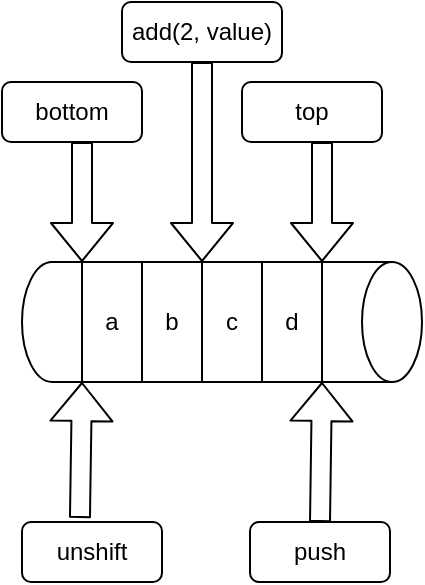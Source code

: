 <mxfile version="13.7.5" type="github">
  <diagram id="RrEE1tscm05q4rtECRgB" name="Page-1">
    <mxGraphModel dx="266" dy="543" grid="1" gridSize="10" guides="1" tooltips="1" connect="1" arrows="1" fold="1" page="1" pageScale="1" pageWidth="850" pageHeight="1100" math="0" shadow="0">
      <root>
        <mxCell id="0" />
        <mxCell id="1" parent="0" />
        <mxCell id="CzCdqUyvz-RtSxYi0whU-1" value="" style="shape=cylinder3;whiteSpace=wrap;html=1;boundedLbl=1;backgroundOutline=1;size=15;rotation=90;" vertex="1" parent="1">
          <mxGeometry x="160" y="110" width="60" height="200" as="geometry" />
        </mxCell>
        <mxCell id="CzCdqUyvz-RtSxYi0whU-2" value="a" style="rounded=0;whiteSpace=wrap;html=1;" vertex="1" parent="1">
          <mxGeometry x="120" y="180" width="30" height="60" as="geometry" />
        </mxCell>
        <mxCell id="CzCdqUyvz-RtSxYi0whU-4" value="b" style="rounded=0;whiteSpace=wrap;html=1;" vertex="1" parent="1">
          <mxGeometry x="150" y="180" width="30" height="60" as="geometry" />
        </mxCell>
        <mxCell id="CzCdqUyvz-RtSxYi0whU-5" value="c" style="rounded=0;whiteSpace=wrap;html=1;" vertex="1" parent="1">
          <mxGeometry x="180" y="180" width="30" height="60" as="geometry" />
        </mxCell>
        <mxCell id="CzCdqUyvz-RtSxYi0whU-6" value="d" style="rounded=0;whiteSpace=wrap;html=1;" vertex="1" parent="1">
          <mxGeometry x="210" y="180" width="30" height="60" as="geometry" />
        </mxCell>
        <mxCell id="CzCdqUyvz-RtSxYi0whU-7" value="push" style="rounded=1;whiteSpace=wrap;html=1;" vertex="1" parent="1">
          <mxGeometry x="204" y="310" width="70" height="30" as="geometry" />
        </mxCell>
        <mxCell id="CzCdqUyvz-RtSxYi0whU-8" value="" style="shape=flexArrow;endArrow=classic;html=1;entryX=1;entryY=1;entryDx=0;entryDy=0;exitX=0.5;exitY=0;exitDx=0;exitDy=0;" edge="1" parent="1" source="CzCdqUyvz-RtSxYi0whU-7" target="CzCdqUyvz-RtSxYi0whU-6">
          <mxGeometry width="50" height="50" relative="1" as="geometry">
            <mxPoint x="240" y="300" as="sourcePoint" />
            <mxPoint x="220" y="250" as="targetPoint" />
          </mxGeometry>
        </mxCell>
        <mxCell id="CzCdqUyvz-RtSxYi0whU-9" value="unshift" style="rounded=1;whiteSpace=wrap;html=1;" vertex="1" parent="1">
          <mxGeometry x="90" y="310" width="70" height="30" as="geometry" />
        </mxCell>
        <mxCell id="CzCdqUyvz-RtSxYi0whU-11" value="" style="shape=flexArrow;endArrow=classic;html=1;entryX=1;entryY=1;entryDx=0;entryDy=0;exitX=0.414;exitY=-0.067;exitDx=0;exitDy=0;exitPerimeter=0;" edge="1" parent="1" source="CzCdqUyvz-RtSxYi0whU-9">
          <mxGeometry width="50" height="50" relative="1" as="geometry">
            <mxPoint x="120" y="300" as="sourcePoint" />
            <mxPoint x="120" y="240" as="targetPoint" />
          </mxGeometry>
        </mxCell>
        <mxCell id="CzCdqUyvz-RtSxYi0whU-12" value="add(2, value)" style="rounded=1;whiteSpace=wrap;html=1;" vertex="1" parent="1">
          <mxGeometry x="140" y="50" width="80" height="30" as="geometry" />
        </mxCell>
        <mxCell id="CzCdqUyvz-RtSxYi0whU-14" value="" style="shape=flexArrow;endArrow=classic;html=1;exitX=0.5;exitY=1;exitDx=0;exitDy=0;entryX=1;entryY=0;entryDx=0;entryDy=0;" edge="1" parent="1" source="CzCdqUyvz-RtSxYi0whU-12" target="CzCdqUyvz-RtSxYi0whU-4">
          <mxGeometry width="50" height="50" relative="1" as="geometry">
            <mxPoint x="179" y="100" as="sourcePoint" />
            <mxPoint x="179" y="170" as="targetPoint" />
          </mxGeometry>
        </mxCell>
        <mxCell id="CzCdqUyvz-RtSxYi0whU-15" value="bottom" style="rounded=1;whiteSpace=wrap;html=1;" vertex="1" parent="1">
          <mxGeometry x="80" y="90" width="70" height="30" as="geometry" />
        </mxCell>
        <mxCell id="CzCdqUyvz-RtSxYi0whU-16" value="" style="shape=flexArrow;endArrow=classic;html=1;entryX=1;entryY=0;entryDx=0;entryDy=0;" edge="1" parent="1" target="CzCdqUyvz-RtSxYi0whU-6">
          <mxGeometry width="50" height="50" relative="1" as="geometry">
            <mxPoint x="240" y="120" as="sourcePoint" />
            <mxPoint x="240" y="160" as="targetPoint" />
          </mxGeometry>
        </mxCell>
        <mxCell id="CzCdqUyvz-RtSxYi0whU-17" value="top" style="rounded=1;whiteSpace=wrap;html=1;" vertex="1" parent="1">
          <mxGeometry x="200" y="90" width="70" height="30" as="geometry" />
        </mxCell>
        <mxCell id="CzCdqUyvz-RtSxYi0whU-18" value="" style="shape=flexArrow;endArrow=classic;html=1;entryX=1;entryY=0;entryDx=0;entryDy=0;" edge="1" parent="1">
          <mxGeometry width="50" height="50" relative="1" as="geometry">
            <mxPoint x="120" y="120" as="sourcePoint" />
            <mxPoint x="120" y="180" as="targetPoint" />
          </mxGeometry>
        </mxCell>
      </root>
    </mxGraphModel>
  </diagram>
</mxfile>
